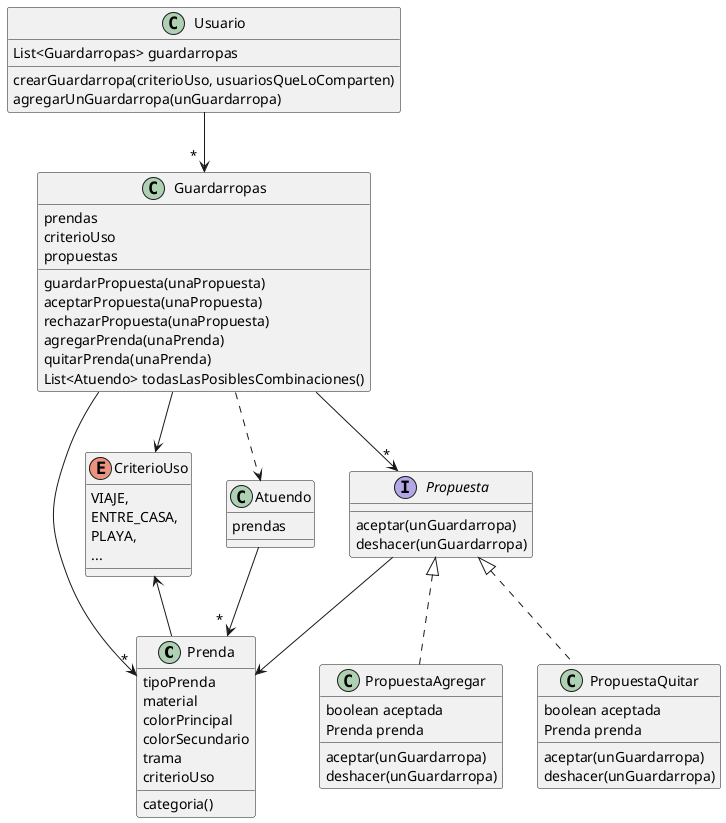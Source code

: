 @startuml

class Prenda {
    tipoPrenda
    material
    colorPrincipal
    colorSecundario
    trama
    criterioUso

    categoria()
}

CriterioUso <-- Prenda

enum CriterioUso {
    VIAJE,
    ENTRE_CASA,
    PLAYA,
    ...
}

Atuendo --> "  *  " Prenda

class Atuendo {
    prendas
}

Guardarropas --> "*" Prenda
Guardarropas ..> Atuendo
Guardarropas --> CriterioUso 
Guardarropas --> "*" Propuesta

class Guardarropas {
    prendas
    criterioUso
    propuestas

    guardarPropuesta(unaPropuesta)
    aceptarPropuesta(unaPropuesta)
    rechazarPropuesta(unaPropuesta)
    agregarPrenda(unaPrenda)
    quitarPrenda(unaPrenda)
    List<Atuendo> todasLasPosiblesCombinaciones()
}

interface Propuesta {
    aceptar(unGuardarropa)
    deshacer(unGuardarropa)
}

Propuesta <|.. PropuestaAgregar
Propuesta <|.. PropuestaQuitar
Propuesta --> Prenda

class PropuestaAgregar {
    boolean aceptada
    Prenda prenda
    aceptar(unGuardarropa)
    deshacer(unGuardarropa)
}

class PropuestaQuitar {
    boolean aceptada
    Prenda prenda
    aceptar(unGuardarropa)
    deshacer(unGuardarropa)
}

Usuario --> "  *  " Guardarropas

class Usuario {
    List<Guardarropas> guardarropas

    crearGuardarropa(criterioUso, usuariosQueLoComparten)
    agregarUnGuardarropa(unGuardarropa)
}

@enduml